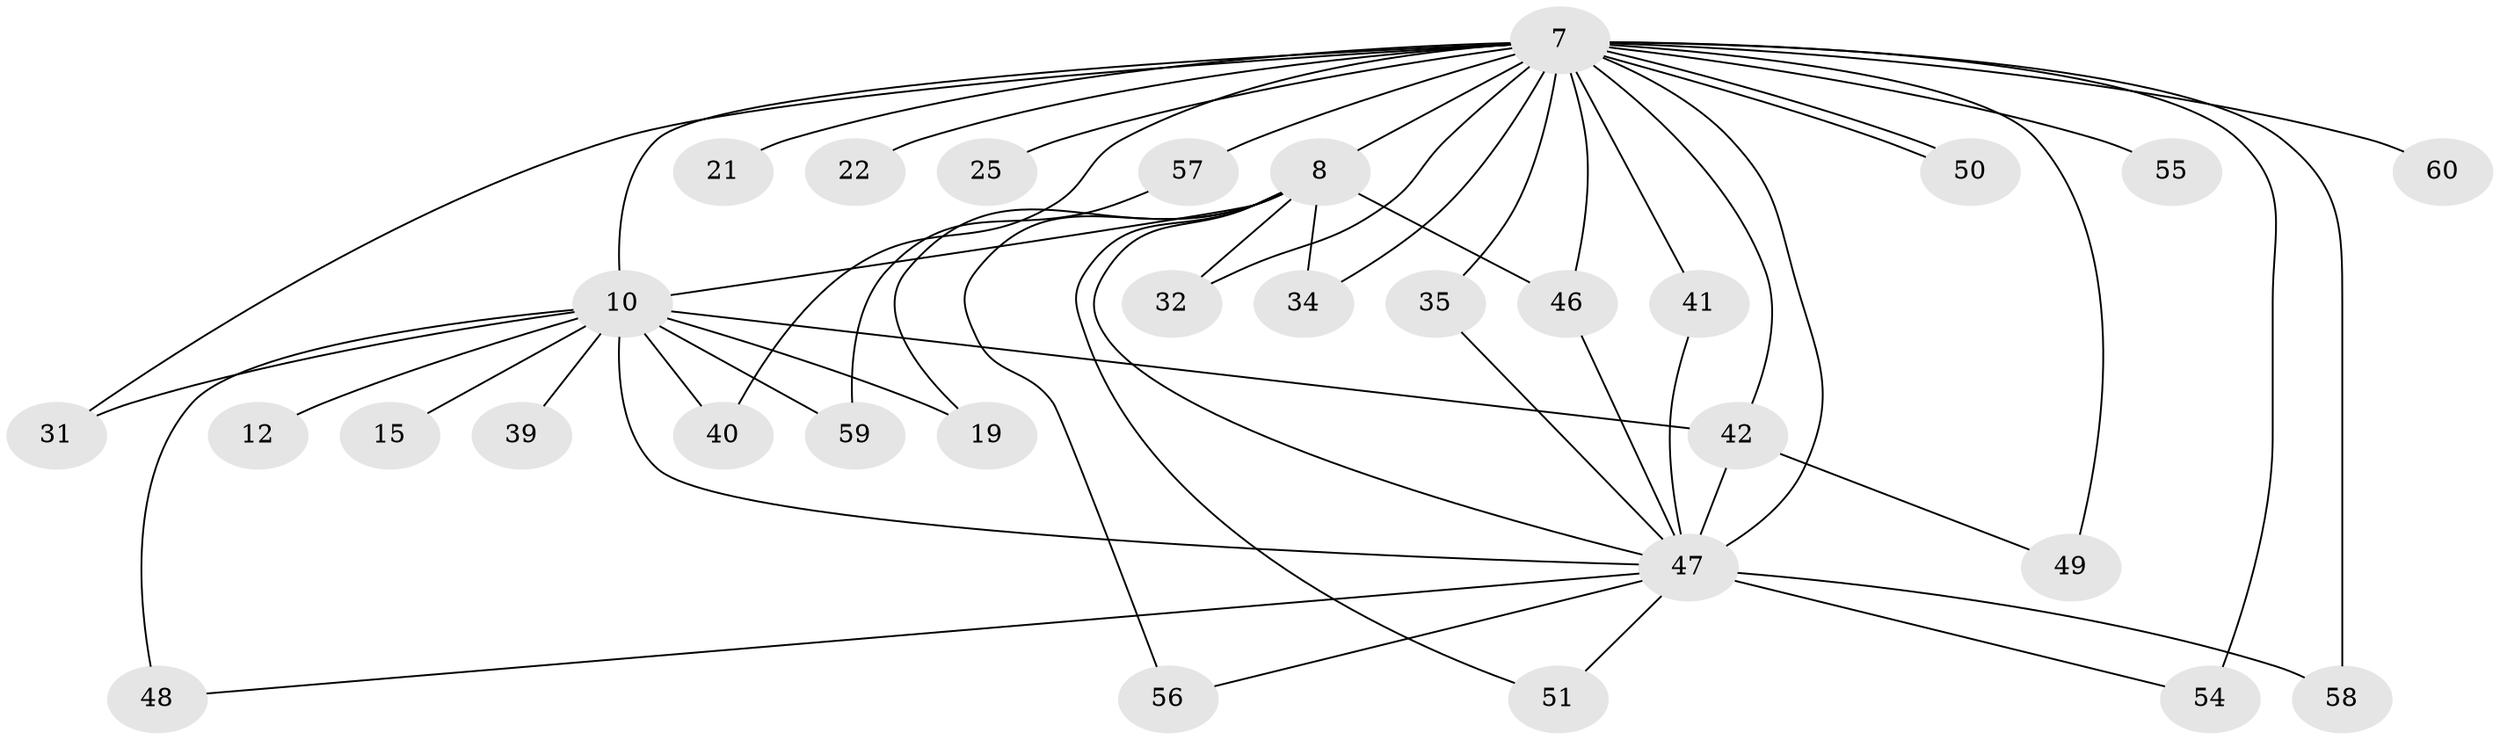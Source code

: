 // original degree distribution, {14: 0.016666666666666666, 13: 0.016666666666666666, 18: 0.03333333333333333, 12: 0.03333333333333333, 22: 0.016666666666666666, 17: 0.03333333333333333, 19: 0.016666666666666666, 3: 0.21666666666666667, 2: 0.5333333333333333, 4: 0.03333333333333333, 6: 0.03333333333333333, 5: 0.016666666666666666}
// Generated by graph-tools (version 1.1) at 2025/46/03/09/25 04:46:03]
// undirected, 30 vertices, 51 edges
graph export_dot {
graph [start="1"]
  node [color=gray90,style=filled];
  7 [super="+6+5"];
  8 [super="+4"];
  10 [super="+9"];
  12;
  15;
  19;
  21;
  22;
  25;
  31;
  32;
  34 [super="+29"];
  35;
  39;
  40;
  41;
  42 [super="+23+38"];
  46 [super="+37+36"];
  47 [super="+45+33+43"];
  48 [super="+13"];
  49 [super="+44"];
  50;
  51;
  54 [super="+26"];
  55;
  56;
  57 [super="+53"];
  58 [super="+52"];
  59;
  60;
  7 -- 8 [weight=8];
  7 -- 10 [weight=8];
  7 -- 21 [weight=2];
  7 -- 22 [weight=2];
  7 -- 50;
  7 -- 50;
  7 -- 54 [weight=2];
  7 -- 55 [weight=2];
  7 -- 31;
  7 -- 49 [weight=2];
  7 -- 25 [weight=2];
  7 -- 60 [weight=2];
  7 -- 57 [weight=2];
  7 -- 32;
  7 -- 34 [weight=2];
  7 -- 35;
  7 -- 40;
  7 -- 41;
  7 -- 58 [weight=2];
  7 -- 46;
  7 -- 47 [weight=14];
  7 -- 42;
  8 -- 10 [weight=4];
  8 -- 32;
  8 -- 19;
  8 -- 51;
  8 -- 56;
  8 -- 34;
  8 -- 46;
  8 -- 47 [weight=4];
  10 -- 12 [weight=2];
  10 -- 31;
  10 -- 39 [weight=2];
  10 -- 48 [weight=3];
  10 -- 59;
  10 -- 15;
  10 -- 19;
  10 -- 40;
  10 -- 42 [weight=3];
  10 -- 47 [weight=7];
  35 -- 47;
  41 -- 47;
  42 -- 49;
  42 -- 47 [weight=2];
  46 -- 47 [weight=2];
  47 -- 48;
  47 -- 51;
  47 -- 54;
  47 -- 56;
  47 -- 58;
  57 -- 59;
}
